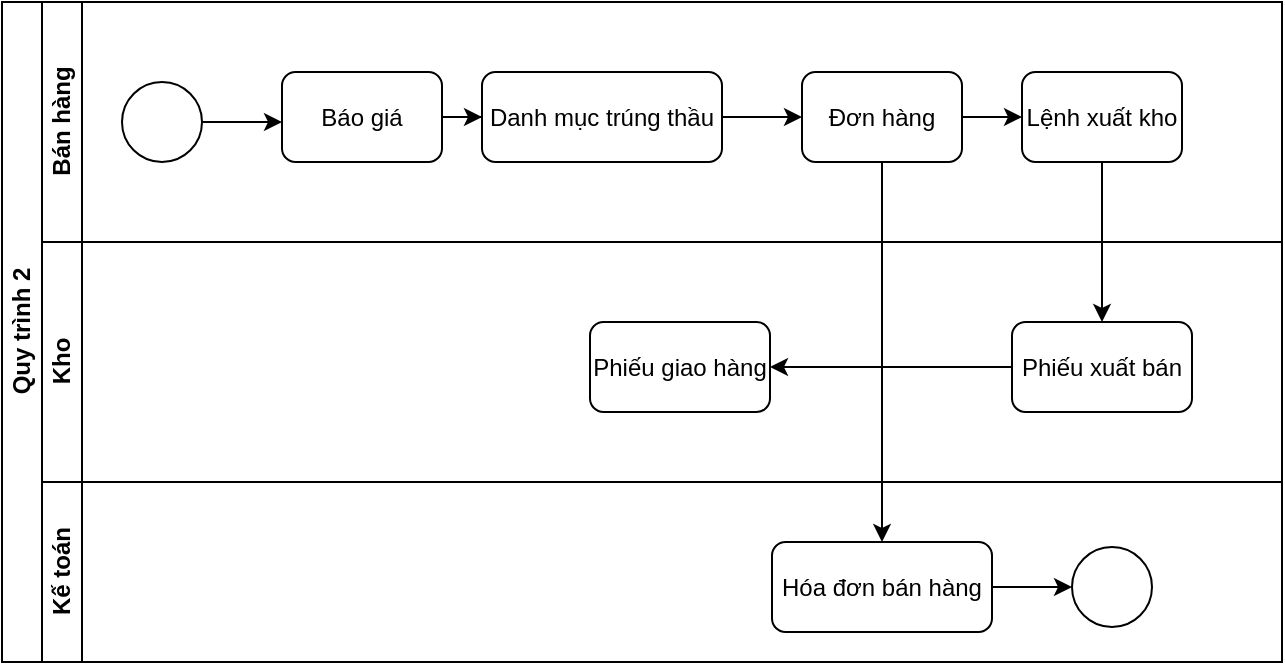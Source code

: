 <mxfile version="20.8.14" type="github">
  <diagram id="prtHgNgQTEPvFCAcTncT" name="Page-1">
    <mxGraphModel dx="918" dy="393" grid="0" gridSize="10" guides="0" tooltips="1" connect="1" arrows="1" fold="1" page="1" pageScale="1" pageWidth="827" pageHeight="1169" math="0" shadow="0">
      <root>
        <mxCell id="0" />
        <mxCell id="1" parent="0" />
        <mxCell id="dNxyNK7c78bLwvsdeMH5-19" value="Quy trình 2&lt;br&gt;" style="swimlane;html=1;childLayout=stackLayout;resizeParent=1;resizeParentMax=0;horizontal=0;startSize=20;horizontalStack=0;" parent="1" vertex="1">
          <mxGeometry x="120" y="120" width="640" height="330" as="geometry" />
        </mxCell>
        <mxCell id="dNxyNK7c78bLwvsdeMH5-20" value="Bán hàng" style="swimlane;html=1;startSize=20;horizontal=0;" parent="dNxyNK7c78bLwvsdeMH5-19" vertex="1">
          <mxGeometry x="20" width="620" height="120" as="geometry" />
        </mxCell>
        <mxCell id="dNxyNK7c78bLwvsdeMH5-25" value="" style="edgeStyle=orthogonalEdgeStyle;rounded=0;orthogonalLoop=1;jettySize=auto;html=1;" parent="dNxyNK7c78bLwvsdeMH5-20" source="dNxyNK7c78bLwvsdeMH5-23" edge="1">
          <mxGeometry relative="1" as="geometry">
            <mxPoint x="120" y="60" as="targetPoint" />
          </mxGeometry>
        </mxCell>
        <mxCell id="dNxyNK7c78bLwvsdeMH5-23" value="" style="ellipse;whiteSpace=wrap;html=1;" parent="dNxyNK7c78bLwvsdeMH5-20" vertex="1">
          <mxGeometry x="40" y="40" width="40" height="40" as="geometry" />
        </mxCell>
        <mxCell id="YDo4pZuq_xlKPhbBZhEq-9" style="edgeStyle=orthogonalEdgeStyle;rounded=0;orthogonalLoop=1;jettySize=auto;html=1;" edge="1" parent="dNxyNK7c78bLwvsdeMH5-20" source="YDo4pZuq_xlKPhbBZhEq-1" target="YDo4pZuq_xlKPhbBZhEq-2">
          <mxGeometry relative="1" as="geometry" />
        </mxCell>
        <mxCell id="YDo4pZuq_xlKPhbBZhEq-1" value="Báo giá" style="rounded=1;whiteSpace=wrap;html=1;" vertex="1" parent="dNxyNK7c78bLwvsdeMH5-20">
          <mxGeometry x="120" y="35" width="80" height="45" as="geometry" />
        </mxCell>
        <mxCell id="YDo4pZuq_xlKPhbBZhEq-10" style="edgeStyle=orthogonalEdgeStyle;rounded=0;orthogonalLoop=1;jettySize=auto;html=1;entryX=0;entryY=0.5;entryDx=0;entryDy=0;" edge="1" parent="dNxyNK7c78bLwvsdeMH5-20" source="YDo4pZuq_xlKPhbBZhEq-2" target="YDo4pZuq_xlKPhbBZhEq-4">
          <mxGeometry relative="1" as="geometry" />
        </mxCell>
        <mxCell id="YDo4pZuq_xlKPhbBZhEq-2" value="Danh mục trúng thầu" style="rounded=1;whiteSpace=wrap;html=1;" vertex="1" parent="dNxyNK7c78bLwvsdeMH5-20">
          <mxGeometry x="220" y="35" width="120" height="45" as="geometry" />
        </mxCell>
        <mxCell id="YDo4pZuq_xlKPhbBZhEq-3" value="Lệnh xuất kho" style="rounded=1;whiteSpace=wrap;html=1;" vertex="1" parent="dNxyNK7c78bLwvsdeMH5-20">
          <mxGeometry x="490" y="35" width="80" height="45" as="geometry" />
        </mxCell>
        <mxCell id="YDo4pZuq_xlKPhbBZhEq-11" style="edgeStyle=orthogonalEdgeStyle;rounded=0;orthogonalLoop=1;jettySize=auto;html=1;" edge="1" parent="dNxyNK7c78bLwvsdeMH5-20" source="YDo4pZuq_xlKPhbBZhEq-4" target="YDo4pZuq_xlKPhbBZhEq-3">
          <mxGeometry relative="1" as="geometry" />
        </mxCell>
        <mxCell id="YDo4pZuq_xlKPhbBZhEq-4" value="Đơn hàng" style="rounded=1;whiteSpace=wrap;html=1;" vertex="1" parent="dNxyNK7c78bLwvsdeMH5-20">
          <mxGeometry x="380" y="35" width="80" height="45" as="geometry" />
        </mxCell>
        <mxCell id="dNxyNK7c78bLwvsdeMH5-21" value="Kho" style="swimlane;html=1;startSize=20;horizontal=0;" parent="dNxyNK7c78bLwvsdeMH5-19" vertex="1">
          <mxGeometry x="20" y="120" width="620" height="120" as="geometry" />
        </mxCell>
        <mxCell id="YDo4pZuq_xlKPhbBZhEq-14" style="edgeStyle=orthogonalEdgeStyle;rounded=0;orthogonalLoop=1;jettySize=auto;html=1;" edge="1" parent="dNxyNK7c78bLwvsdeMH5-21" source="YDo4pZuq_xlKPhbBZhEq-5" target="YDo4pZuq_xlKPhbBZhEq-6">
          <mxGeometry relative="1" as="geometry" />
        </mxCell>
        <mxCell id="YDo4pZuq_xlKPhbBZhEq-5" value="Phiếu xuất bán" style="rounded=1;whiteSpace=wrap;html=1;" vertex="1" parent="dNxyNK7c78bLwvsdeMH5-21">
          <mxGeometry x="485" y="40" width="90" height="45" as="geometry" />
        </mxCell>
        <mxCell id="YDo4pZuq_xlKPhbBZhEq-6" value="Phiếu giao hàng" style="rounded=1;whiteSpace=wrap;html=1;" vertex="1" parent="dNxyNK7c78bLwvsdeMH5-21">
          <mxGeometry x="274" y="40" width="90" height="45" as="geometry" />
        </mxCell>
        <mxCell id="dNxyNK7c78bLwvsdeMH5-22" value="Kế toán" style="swimlane;html=1;startSize=20;horizontal=0;" parent="dNxyNK7c78bLwvsdeMH5-19" vertex="1">
          <mxGeometry x="20" y="240" width="620" height="90" as="geometry" />
        </mxCell>
        <mxCell id="YDo4pZuq_xlKPhbBZhEq-15" style="edgeStyle=orthogonalEdgeStyle;rounded=0;orthogonalLoop=1;jettySize=auto;html=1;entryX=0;entryY=0.5;entryDx=0;entryDy=0;" edge="1" parent="dNxyNK7c78bLwvsdeMH5-22" source="YDo4pZuq_xlKPhbBZhEq-7" target="YDo4pZuq_xlKPhbBZhEq-8">
          <mxGeometry relative="1" as="geometry" />
        </mxCell>
        <mxCell id="YDo4pZuq_xlKPhbBZhEq-7" value="Hóa đơn bán hàng" style="rounded=1;whiteSpace=wrap;html=1;" vertex="1" parent="dNxyNK7c78bLwvsdeMH5-22">
          <mxGeometry x="365" y="30" width="110" height="45" as="geometry" />
        </mxCell>
        <mxCell id="YDo4pZuq_xlKPhbBZhEq-8" value="" style="ellipse;whiteSpace=wrap;html=1;" vertex="1" parent="dNxyNK7c78bLwvsdeMH5-22">
          <mxGeometry x="515" y="32.5" width="40" height="40" as="geometry" />
        </mxCell>
        <mxCell id="YDo4pZuq_xlKPhbBZhEq-12" style="edgeStyle=orthogonalEdgeStyle;rounded=0;orthogonalLoop=1;jettySize=auto;html=1;" edge="1" parent="dNxyNK7c78bLwvsdeMH5-19" source="YDo4pZuq_xlKPhbBZhEq-4" target="YDo4pZuq_xlKPhbBZhEq-7">
          <mxGeometry relative="1" as="geometry" />
        </mxCell>
        <mxCell id="YDo4pZuq_xlKPhbBZhEq-13" style="edgeStyle=orthogonalEdgeStyle;rounded=0;orthogonalLoop=1;jettySize=auto;html=1;" edge="1" parent="dNxyNK7c78bLwvsdeMH5-19" source="YDo4pZuq_xlKPhbBZhEq-3" target="YDo4pZuq_xlKPhbBZhEq-5">
          <mxGeometry relative="1" as="geometry" />
        </mxCell>
      </root>
    </mxGraphModel>
  </diagram>
</mxfile>
